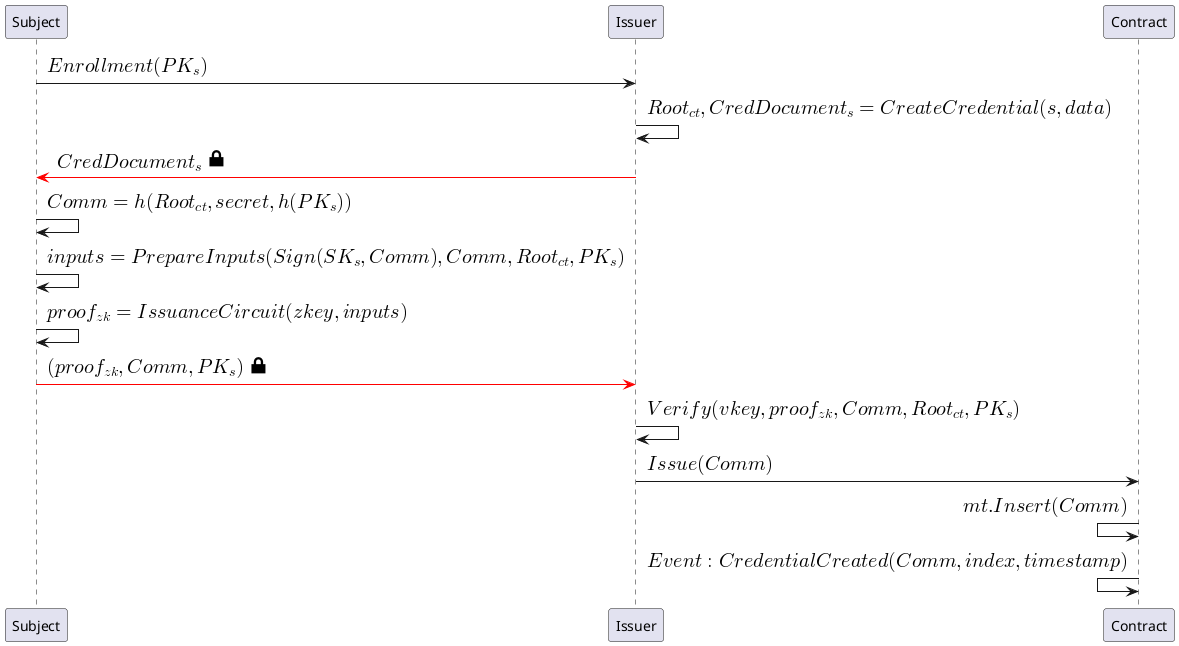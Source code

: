 @startuml (id=Registration)
' == Registration Phase ==
Subject -> Issuer: <latex>Enrollment(PK_{s})</latex>
' Creates a credential as a precise proof (merkle tree) for the subject s
Issuer -> Issuer: <latex>Root_{ct}, CredDocument_{s} = CreateCredential(s, data)</latex>
' Send the credential to the subject over an encrypted channel
Issuer -[#FF0000]> Subject: <latex>CredDocument_{s}</latex><size:28><&lock-locked></size>
' Subject -> Subject: <latex>CheckCredClaims()</latex>
' Subject -> Subject: <latex>nullifier = Root_{ct}</lnullifieratex>
' In our case the nullifier is a shared data between the issuer and the subject
' TODO: Alternativaly we could hide the nullifier from the issuer while still able to prove
' the correcness of the commitment (e.g. h(CRoot + salt)).
Subject -> Subject: <latex>Comm = h(Root_{ct}, secret, h(PK_{s}))</latex>
Subject -> Subject: <latex>inputs = PrepareInputs(Sign(SK_{s}, Comm), Comm, Root_{ct}, PK_{s})</latex>
Subject -> Subject: <latex>proof_{zk} = IssuanceCircuit(zkey, inputs)</latex>
Subject -[#FF0000]> Issuer : <latex>(proof_{zk}, Comm, PK_{s})</latex><size:28><&lock-locked></size>
' note right Issuer
'   Checks:
'     - The commitment is from the correct credential root
'     - The commitment is signed by the correct subject
' end note
Issuer -> Issuer: <latex>Verify(vkey, proof_{zk}, Comm, Root_{ct}, PK_{s})</latex>
Issuer -> Contract: <latex>Issue(Comm)</latex>

Contract <- Contract: <latex>mt.Insert(Comm)</latex>
Contract <- Contract: <latex>Event:CredentialCreated(Comm, index, timestamp)</latex>
@enduml

@startuml (id=Approval)
' == Approval Phase ==
Subject -> Contract: <latex>CollectCredentialCreatedEvents()</latex>
Contract --> Subject: <latex>events</latex>
Subject -> Subject: <latex>mt = BuildCertTree(events)</latex>
Subject -> Subject: <latex>ct = BuildCredTree(credDocument)</latex>
Subject -> Subject: <latex>Comm = h(Root_{ct}, secret, h(PK_{s}))</latex>
Subject -> Subject: <latex>proof_{mt} = MerkleProof(Root_{mt}, Comm)</latex>
Subject -> Subject: <latex>inputs = PrepareInputs(Comm, proof_{mt}, Root_{mt}, h(Root_{ct}), sender)</latex>
Subject -> Subject: <latex>proof_{zk} = ApprovalCircuit(zkey, inputs)</latex>
Subject -> Contract: <latex>Approve(proof_{zk}, Root_{mt}, h(Root_{ct}))</latex>
' Attest subject consents with the credential's claims
' note right Contract
'   Checks:
'     - The commitment exists in the contract's merkle tree
'     - The credential was not approved already
'     - The sender is the creator of the proof
' end note
Contract <- Contract: <latex>Verify(vkey, proof_{zk}, Root_{mt}, h(Root_{ct}), sender)</latex>
Contract <- Contract: <latex>MarkCredentialAsIssued(h(Root_{ct}))</latex>
Contract <- Contract: <latex>Event:CredentialIssued(sender, h(Root_{ct}), timestamp)</latex>
@enduml

@startuml (id=Revocation)
' == Revocation ==
Issuer -> Contract: <latex>Revoke(h(Root_{ct}), reason)</latex>
' Subjects can also revoke their credentials if they want
' Subject --> Contract: <latex>Revoke(h(Root_{ct}), reason)</latex>
Contract -> Contract: <latex>MarkCredentialAsRevoked(h(Root_{ct}))</latex>
Contract -> Contract: <latex>Event:CredentialRevoked(h(Root_{ct}), reason, timestamp)</latex>
@enduml

@startuml (id=PresentationAuth)
' == Presentation: Authenticity Check ==
Verifier -> Subject: <latex>RequestAuthProof()</latex>
Subject -> Contract: <latex>CollectCredentialCreatedEvents()</latex>
Contract --> Subject: <latex>events</latex>
Subject -> Subject: <latex>mt = BuildCertTree(events)</latex>
Subject -> Subject: <latex>ct = BuildCredTree(credDocument)</latex>

Subject -> Subject: <latex>Comm = h(Root_{ct}, secret, h(PK_{s}))</latex>
Subject -> Subject: <latex>proof_{mt} = MerkleProof(Root_{mt}, Comm)</latex>
Subject -> Subject: <latex>inputs = PrepareInputs(Sign(SK_{s}, Comm), Comm, proof_{mt}, Root_{mt}, h(Root_{ct}), PK_{s})</latex>
Subject -> Subject: <latex>proof_{zk} = PresentationAuthCircuit(zkey, inputs)</latex>

Subject -> Verifier: <latex>(proof_{zk}, h(Root_{ct}),  Root_{mt}, PK_{s})</latex>
Verifier -> Contract: <latex>IsKnownRoot(Root_{mt})</latex>
Contract --> Verifier: <latex>true/false</latex>
' note right Verifier
'   Checks:
'     - The subject knows the pre-image of a commitment for the presented credential
'     - The credential was issued to him (he has knowledge of the EdDSA private key)
'     - The subject consent with the claims in the credential (i.e. signed by the subject)
'     - The commitment exists in the contract's merkle tree for the given root (was created by the right issuer => require ENS check!)
'     - The credential was not revoked or expired
' end note
Verifier -> Contract: <latex>VerifyCredentialStatus(h(Root_{ct}))</latex>
alt #lightgreen Successful case
  Contract --> Verifier: Credential is valid (not revoked or expired)
else #pink Failure
  Contract --> Verifier: Credential is not valid
end
Verifier -> Verifier: <latex>Verify(vkey, proof_{zk}, h(Root_{ct}), Root_{mt}, PK_{s})</latex>
@enduml

@startuml (id=PresentationConditionalQuery)
' == Presentation: Credential's Conditional Check ==
' TODO: retrieve and check credtree schema
' TODO: add example using merkle multiproof
Verifier -> Subject: <latex>RequestProofFor(FieldKey, Criterion, OP)</latex>
Subject -> Contract: <latex>CollectCredentialCreatedEvents()</latex>
Contract --> Subject: <latex>events</latex>
Subject -> Subject: <latex>mt = BuildCertTree(events)</latex>
Subject -> Subject: <latex>ct = BuildCredTree(credDocument)</latex>
Subject -> Subject: <latex>Comm = h(Root_{ct}, secret, h(PK_{s}))</latex>
Subject -> Subject: <latex>proof_{mt} = MerkleProof(Root_{mt}, Comm)</latex>
Subject -> Subject: <latex>proof_{ct} = MerkleProof(Root_{ct}, h(FieldKey, value, salt))</latex>
Subject -> Subject: <latex>inputs = PrepareInputs(Comm, proof_{mt}, proof_{ct}, Root_{mt}, h(Root_{ct}), FieldKey, Criterion, OP)</latex>
Subject -> Subject: <latex>proof_{zk} = QueryCredentialFieldCircuit(zkey, inputs)</latex>

Subject -> Verifier: <latex>(proof_{zk}, h(Root_{ct}),  Root_{mt})</latex>
Verifier -> Contract: <latex>IsKnownRoot(Root_{mt})</latex>
Contract --> Verifier: <latex>true/false</latex>
Verifier -> Contract: <latex>VerifyCredentialStatus(h(Root_{ct}))</latex>
alt #lightgreen Successful case
  Contract --> Verifier: Credential is valid (not revoked or expired)
else #pink Failure
  Contract --> Verifier: Credential is not valid
end
Verifier -> Verifier: <latex>Verify(vkey, proof_{zk}, h(Root_{ct}), Root_{mt}, FieldKey, Criterion, OP)</latex>
@enduml

@startuml (id=PresentationTimeframe)
Verifier -> Subject: <latex>RequestProofFor(tsk, p, >=)</latex>
Subject -> Contract: <latex>CollectCredentialCreatedEvents()</latex>
Contract --> Subject: <latex>events</latex>
Subject -> Subject: <latex>mt = BuildCertTree(events)</latex>
loop n times
  Subject -> Subject: <latex>ct_{i} = BuildCredTree(credDocument_{i})</latex>
  Subject -> Subject: <latex>h_{i}, mproof_{i} = merkleProof(ct_{i})</latex>
end
Subject -> Subject: <latex>inputs = PrepareInputs(mt, [h_{0},...,h_{n-1}], [mproof_{0},...,mproof_{n-1}],tsk, p, >=)</latex>
Subject -> Subject: <latex>proof_{zk}, d_{total} = TimeframeProofCircuit(zkey, inputs)</latex>
Subject -> Verifier: <latex>(proof_{zk}, [h_{0},...,h_{n-1}], Root_{mt}, d_{total})</latex>
Verifier -> Contract: <latex>IsKnownRoot(Root_{mt})</latex>
Contract --> Verifier: <latex>true/false</latex>
loop n times
  Verifier -> Contract: <latex>VerifyCredentialStatus(h_{i})</latex>
  alt #lightgreen Successful case
    Contract --> Verifier: Credential is valid (not revoked or expired)
  else #pink Failure
    Contract --> Verifier: Credential is not valid
  end
  Verifier -> Contract: <latex>RetrieveTimestamp(h_{i})</latex>
  Contract --> Verifier: <latex>t_{i}</latex>
  Verifier <- Verifier: <latex>t_{total} = t_{total} + t_{i}</latex>
end
' t_{total} and d_{total} should be close enough (considering a margin of error, i.e. offchain - onchain timestamp intervals).
' d_{total} can never be greater than t_{total} for a valid credential because of the happens before relation between the issuance and approval events.
' each d of d_{total} is created during the credential issuance (offchain), and each t is created during the credential approval (onchain), thus timstamp t must be always after a d.
Verifier <- Verifier: <latex>Check(t_{total} \ge d_{total} \land d_{total}\ \ge \ p)</latex>
Verifier <- Verifier: <latex>Verify(vkey, proof_{zk}, [h_{0},...,h_{n-1}],  Root_{mt}, tsk, d_{total}, p, >=)</latex>
@enduml

@startuml (id=PresentationScore)
Verifier -> Subject: <latex>SendRequirements([T_{0},...,T_{n-1}], [W_{0},...,W_{n-1}])</latex>
Subject -> Contract: <latex>CollectCredentialCreatedEvents()</latex>
Contract --> Subject: <latex>events</latex>
Subject -> Subject: <latex>mt = BuildCertTree(events)</latex>
loop n times
  Subject -> Subject: <latex>doc_{i} = GetCredentialWith(T_{i})</latex>
  Subject -> Subject: <latex>rct_{i}, ct_{i} = BuildCredTree(doc_{i})</latex>
  Subject -> Subject: <latex>mtproof_{i} = merkleProof(mt, h(rct_{i}))</latex>
  Subject -> Subject: <latex>fields_{i} = [doc_{i}.tag, doc_{i}.grade]</latex>
  Subject -> Subject: <latex>ctproof_{i} = merkleMultiProof(ct_{i}, fields_{i})</latex>
end
Subject -> Subject: <latex>inputs = PrepareInputs(mt, [T_{0},...,T_{n-1}], [W_{0},...,W_{n-1}],\\[h_{0},...,h_{n-1}], [fields_{0},...,fields_{n-1}], [mtproof_{0},...,mtproof_{n-1}],\\[ctproof_{0},...,ctproof_{n-1}])</latex>
Subject -> Subject: <latex>proof_{zk}, sc = ScoreCircuit(zkey, inputs)</latex>
Subject -> Verifier: <latex>(proof_{zk}, [T_{0},...,T_{n-1}], [W_{0},...,W_{n-1}], Root_{mt}, sc)</latex>
Verifier -> Contract: <latex>IsKnownRoot(Root_{mt})</latex>
Contract --> Verifier: <latex>true/false</latex>
' loop n times
'   Verifier -> Contract: <latex>VerifyCredentialStatus(h_{i})</latex>
'   alt #lightgreen Successful case
'     Contract --> Verifier: Credential is valid (not revoked or expired)
'   else #pink Failure
'     Contract --> Verifier: Credential is not valid
'   end
' end
Verifier <- Verifier: <latex>Verify(vkey, proof_{zk}, [T_{0},...,T_{n-1}], [W_{0},...,W_{n-1}], Root_{mt}, sc)</latex>
@enduml

@enduml

